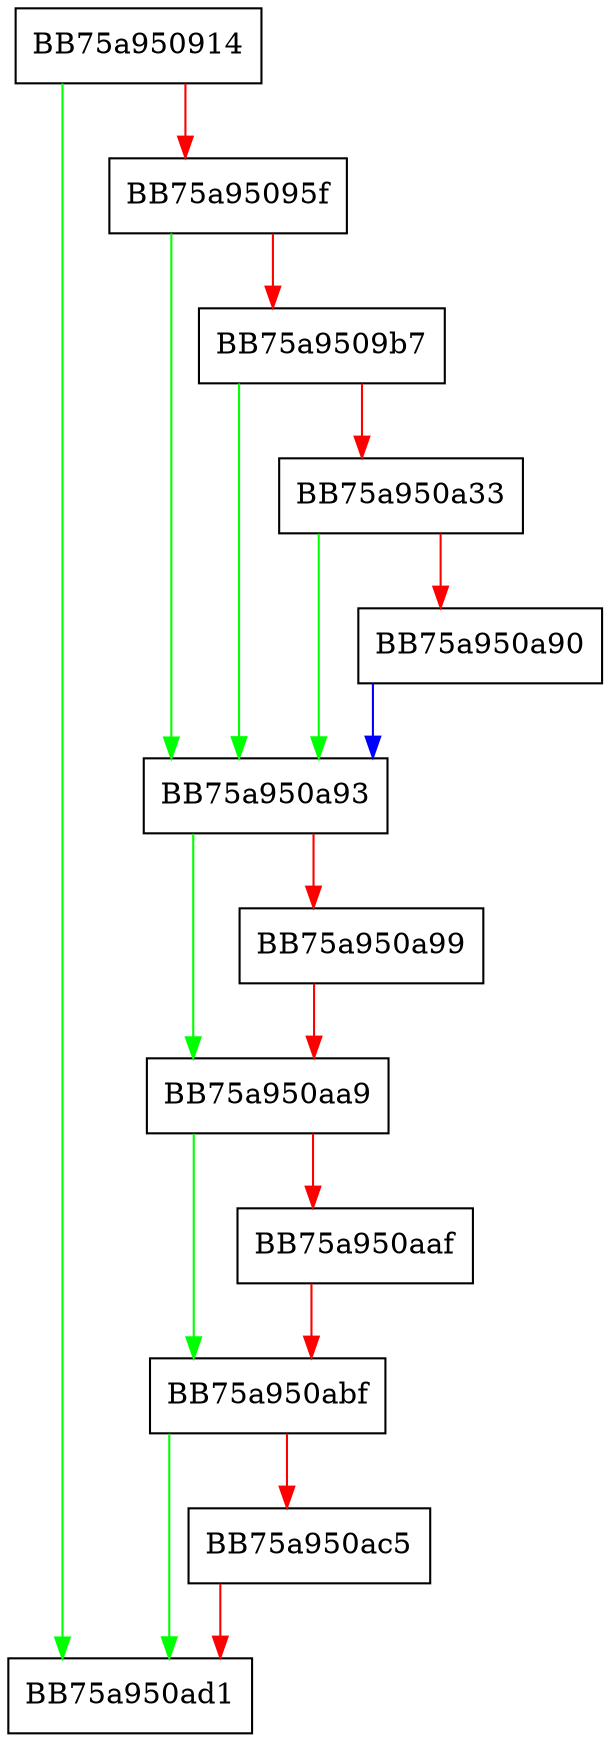 digraph _set_model_creation_date {
  node [shape="box"];
  graph [splines=ortho];
  BB75a950914 -> BB75a950ad1 [color="green"];
  BB75a950914 -> BB75a95095f [color="red"];
  BB75a95095f -> BB75a950a93 [color="green"];
  BB75a95095f -> BB75a9509b7 [color="red"];
  BB75a9509b7 -> BB75a950a93 [color="green"];
  BB75a9509b7 -> BB75a950a33 [color="red"];
  BB75a950a33 -> BB75a950a93 [color="green"];
  BB75a950a33 -> BB75a950a90 [color="red"];
  BB75a950a90 -> BB75a950a93 [color="blue"];
  BB75a950a93 -> BB75a950aa9 [color="green"];
  BB75a950a93 -> BB75a950a99 [color="red"];
  BB75a950a99 -> BB75a950aa9 [color="red"];
  BB75a950aa9 -> BB75a950abf [color="green"];
  BB75a950aa9 -> BB75a950aaf [color="red"];
  BB75a950aaf -> BB75a950abf [color="red"];
  BB75a950abf -> BB75a950ad1 [color="green"];
  BB75a950abf -> BB75a950ac5 [color="red"];
  BB75a950ac5 -> BB75a950ad1 [color="red"];
}